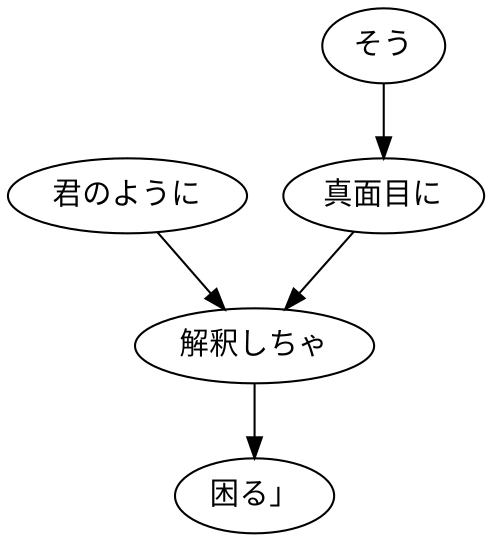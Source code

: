 digraph graph2347 {
	node0 [label="君のように"];
	node1 [label="そう"];
	node2 [label="真面目に"];
	node3 [label="解釈しちゃ"];
	node4 [label="困る」"];
	node0 -> node3;
	node1 -> node2;
	node2 -> node3;
	node3 -> node4;
}
